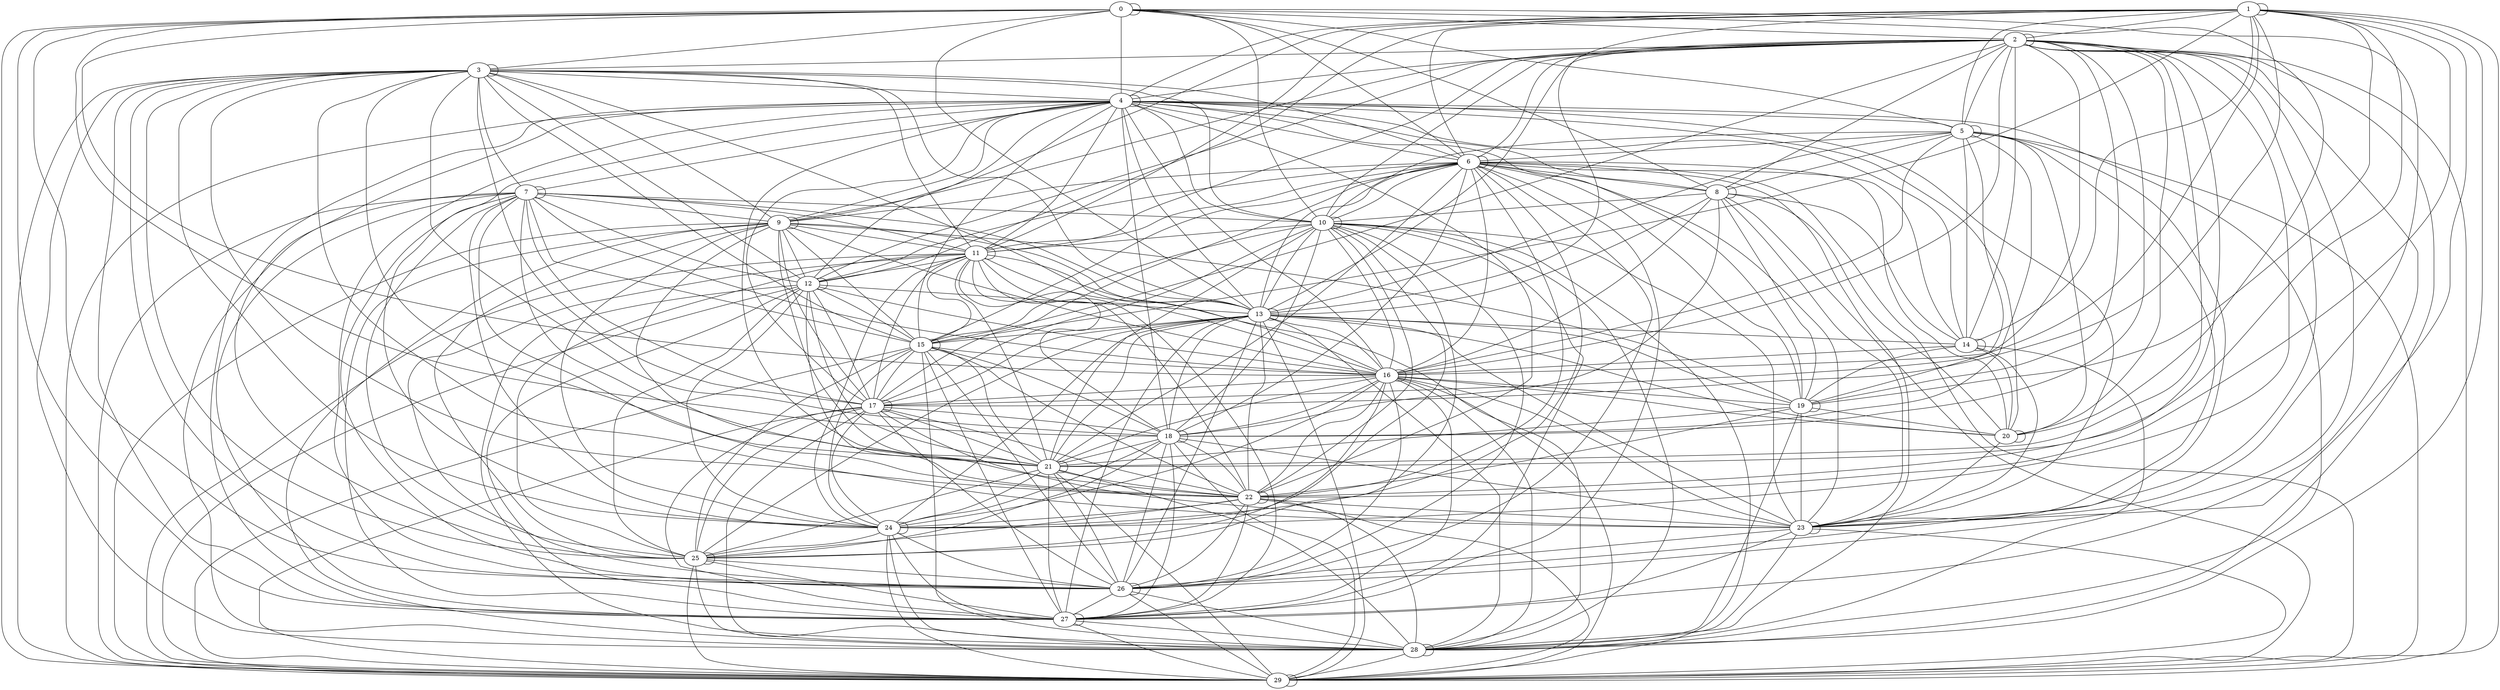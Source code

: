 graph GeograficoSimple30 {
0 -- 0;
0 -- 2;
0 -- 3;
0 -- 4;
0 -- 5;
0 -- 6;
0 -- 8;
0 -- 10;
0 -- 13;
0 -- 16;
0 -- 18;
0 -- 20;
0 -- 23;
0 -- 26;
0 -- 27;
0 -- 29;
1 -- 1;
1 -- 2;
1 -- 4;
1 -- 5;
1 -- 6;
1 -- 9;
1 -- 11;
1 -- 12;
1 -- 13;
1 -- 14;
1 -- 15;
1 -- 16;
1 -- 17;
1 -- 19;
1 -- 21;
1 -- 22;
1 -- 23;
1 -- 28;
1 -- 29;
2 -- 2;
2 -- 3;
2 -- 4;
2 -- 5;
2 -- 6;
2 -- 8;
2 -- 9;
2 -- 10;
2 -- 11;
2 -- 12;
2 -- 13;
2 -- 14;
2 -- 15;
2 -- 16;
2 -- 17;
2 -- 18;
2 -- 19;
2 -- 20;
2 -- 21;
2 -- 22;
2 -- 23;
2 -- 24;
2 -- 26;
2 -- 27;
2 -- 28;
2 -- 29;
3 -- 3;
3 -- 4;
3 -- 6;
3 -- 7;
3 -- 9;
3 -- 10;
3 -- 11;
3 -- 12;
3 -- 13;
3 -- 15;
3 -- 16;
3 -- 17;
3 -- 18;
3 -- 21;
3 -- 22;
3 -- 23;
3 -- 24;
3 -- 25;
3 -- 26;
3 -- 27;
3 -- 28;
3 -- 29;
4 -- 4;
4 -- 5;
4 -- 6;
4 -- 7;
4 -- 8;
4 -- 9;
4 -- 10;
4 -- 11;
4 -- 12;
4 -- 13;
4 -- 14;
4 -- 15;
4 -- 16;
4 -- 17;
4 -- 18;
4 -- 19;
4 -- 20;
4 -- 21;
4 -- 22;
4 -- 23;
4 -- 24;
4 -- 25;
4 -- 26;
4 -- 27;
4 -- 28;
4 -- 29;
5 -- 5;
5 -- 6;
5 -- 8;
5 -- 10;
5 -- 13;
5 -- 14;
5 -- 16;
5 -- 18;
5 -- 19;
5 -- 20;
5 -- 23;
5 -- 26;
5 -- 29;
6 -- 6;
6 -- 8;
6 -- 9;
6 -- 10;
6 -- 11;
6 -- 12;
6 -- 13;
6 -- 14;
6 -- 15;
6 -- 16;
6 -- 17;
6 -- 18;
6 -- 19;
6 -- 20;
6 -- 21;
6 -- 22;
6 -- 23;
6 -- 24;
6 -- 26;
6 -- 27;
6 -- 28;
6 -- 29;
7 -- 7;
7 -- 9;
7 -- 10;
7 -- 11;
7 -- 12;
7 -- 13;
7 -- 15;
7 -- 16;
7 -- 17;
7 -- 21;
7 -- 22;
7 -- 24;
7 -- 25;
7 -- 26;
7 -- 27;
7 -- 28;
7 -- 29;
8 -- 8;
8 -- 10;
8 -- 13;
8 -- 14;
8 -- 16;
8 -- 18;
8 -- 19;
8 -- 20;
8 -- 23;
8 -- 29;
9 -- 9;
9 -- 11;
9 -- 12;
9 -- 13;
9 -- 15;
9 -- 16;
9 -- 17;
9 -- 19;
9 -- 21;
9 -- 22;
9 -- 24;
9 -- 25;
9 -- 27;
9 -- 28;
9 -- 29;
10 -- 10;
10 -- 11;
10 -- 13;
10 -- 15;
10 -- 16;
10 -- 17;
10 -- 18;
10 -- 21;
10 -- 22;
10 -- 23;
10 -- 24;
10 -- 25;
10 -- 26;
10 -- 27;
10 -- 28;
10 -- 29;
11 -- 11;
11 -- 12;
11 -- 13;
11 -- 15;
11 -- 16;
11 -- 17;
11 -- 18;
11 -- 21;
11 -- 22;
11 -- 24;
11 -- 25;
11 -- 26;
11 -- 27;
11 -- 28;
11 -- 29;
12 -- 12;
12 -- 13;
12 -- 15;
12 -- 16;
12 -- 17;
12 -- 21;
12 -- 22;
12 -- 24;
12 -- 25;
12 -- 27;
12 -- 28;
12 -- 29;
13 -- 13;
13 -- 14;
13 -- 15;
13 -- 16;
13 -- 17;
13 -- 18;
13 -- 19;
13 -- 20;
13 -- 21;
13 -- 22;
13 -- 23;
13 -- 24;
13 -- 25;
13 -- 26;
13 -- 27;
13 -- 28;
13 -- 29;
14 -- 14;
14 -- 16;
14 -- 19;
14 -- 20;
14 -- 23;
14 -- 28;
15 -- 15;
15 -- 16;
15 -- 17;
15 -- 18;
15 -- 21;
15 -- 22;
15 -- 24;
15 -- 25;
15 -- 26;
15 -- 27;
15 -- 28;
15 -- 29;
16 -- 16;
16 -- 17;
16 -- 18;
16 -- 19;
16 -- 20;
16 -- 21;
16 -- 22;
16 -- 23;
16 -- 24;
16 -- 25;
16 -- 26;
16 -- 27;
16 -- 28;
16 -- 29;
17 -- 17;
17 -- 18;
17 -- 21;
17 -- 22;
17 -- 23;
17 -- 24;
17 -- 25;
17 -- 26;
17 -- 27;
17 -- 28;
17 -- 29;
18 -- 18;
18 -- 21;
18 -- 22;
18 -- 23;
18 -- 24;
18 -- 25;
18 -- 26;
18 -- 27;
18 -- 29;
19 -- 19;
19 -- 20;
19 -- 21;
19 -- 22;
19 -- 23;
19 -- 28;
20 -- 20;
20 -- 23;
21 -- 21;
21 -- 22;
21 -- 24;
21 -- 25;
21 -- 26;
21 -- 27;
21 -- 28;
21 -- 29;
22 -- 22;
22 -- 23;
22 -- 24;
22 -- 25;
22 -- 26;
22 -- 27;
22 -- 28;
22 -- 29;
23 -- 23;
23 -- 26;
23 -- 27;
23 -- 28;
23 -- 29;
24 -- 24;
24 -- 25;
24 -- 26;
24 -- 27;
24 -- 28;
24 -- 29;
25 -- 25;
25 -- 26;
25 -- 27;
25 -- 28;
25 -- 29;
26 -- 26;
26 -- 27;
26 -- 28;
26 -- 29;
27 -- 27;
27 -- 28;
27 -- 29;
28 -- 28;
28 -- 29;
29 -- 29;
}
